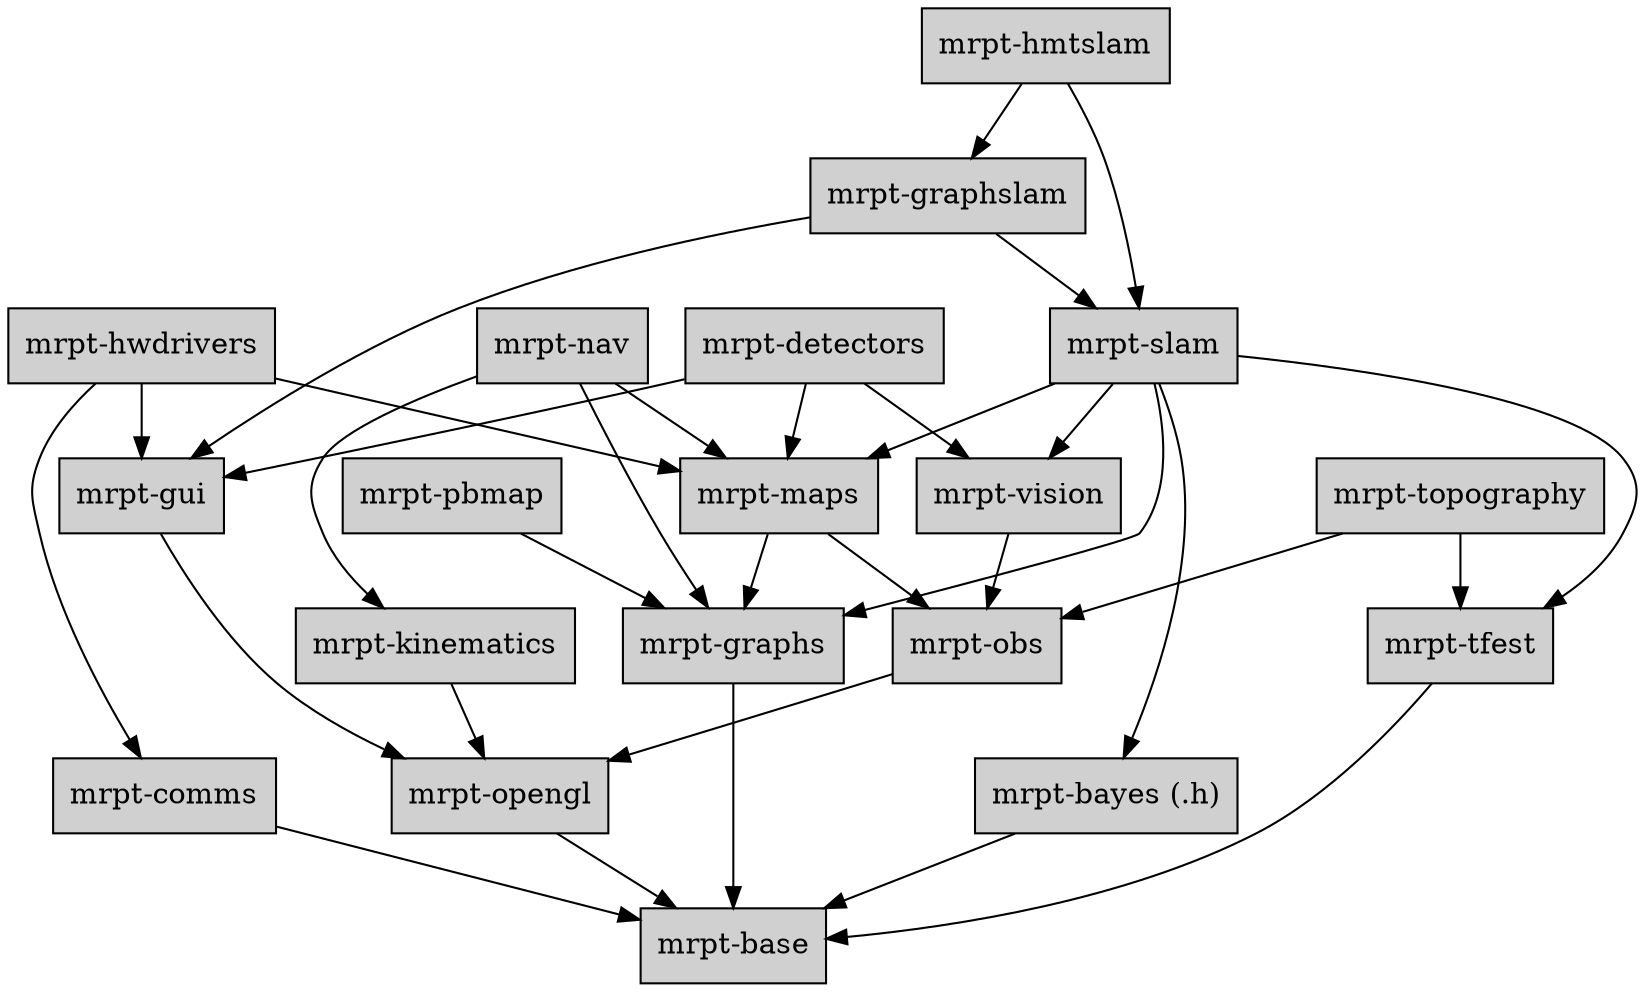 digraph MRPT_LIBS {

	node [shape=box,style=filled, fillcolor="#D0D0D0"];

	base       [label="mrpt-base",URL="group__mrpt__base__grp.html"];
	comms      [label="mrpt-comms",URL="group__mrpt__comms__grp.html"];
	graphs     [label="mrpt-graphs",URL="group__mrpt__graphs__grp.html"];
	bayes      [label="mrpt-bayes (.h)",URL="group__mrpt__bayes__grp.html"];
	opengl     [label="mrpt-opengl", URL="group__mrpt__opengl__grp.html"];
	gui        [label="mrpt-gui",URL="group__mrpt__gui__grp.html"];
	obs        [label="mrpt-obs",URL="group__mrpt__obs__grp.html"];
	hwdrivers  [label="mrpt-hwdrivers",URL="group__mrpt__hwdrivers__grp.html"];
	topography [label="mrpt-topography",URL="group__mrpt__topography__grp.html"];
	maps       [label="mrpt-maps",URL="group__mrpt__maps__grp.html"];
	vision     [label="mrpt-vision",URL="group__mrpt__vision__grp.html"];
	tfest      [label="mrpt-tfest",URL="group__mrpt__tfest__grp.html"];

	slam       [label="mrpt-slam",URL="group__mrpt__slam__grp.html"];
	graphslam  [label="mrpt-graphslam",URL="group__mrpt__graphslam__grp.html"];

	hmtslam    [label="mrpt-hmtslam",URL="group__mrpt__hmtslam__grp.html"];
	nav        [label="mrpt-nav",URL="group__mrpt__nav__grp.html"];

	detectors  [label="mrpt-detectors",URL="group__mrpt__detectors__grp.html"];

	kinematics [label="mrpt-kinematics",URL="group__mrpt__kinematics__grp.html"];

	pbmap      [label="mrpt-pbmap",URL="group__mrpt__pbmap__grp.html"];

	pbmap -> graphs;

	kinematics -> opengl;

	graphs -> base;
	tfest -> base;
	comms -> base;

	bayes -> base;

	opengl -> base;

	obs -> opengl;

	gui -> opengl;

	hwdrivers -> gui;
	hwdrivers -> maps;
	hwdrivers -> comms;

	topography -> obs;
	topography -> tfest;

	vision -> obs;

	maps -> obs;
	maps -> graphs;

	slam -> maps;
	slam -> vision;
	slam -> tfest;
	slam -> bayes;
	slam -> graphs;

	graphslam -> slam;
	graphslam -> gui;

	detectors -> vision;
	detectors -> maps;
	detectors -> gui;

	hmtslam -> slam;
	hmtslam -> graphslam;

	nav -> maps;
	nav -> graphs;
	nav -> kinematics;
}
